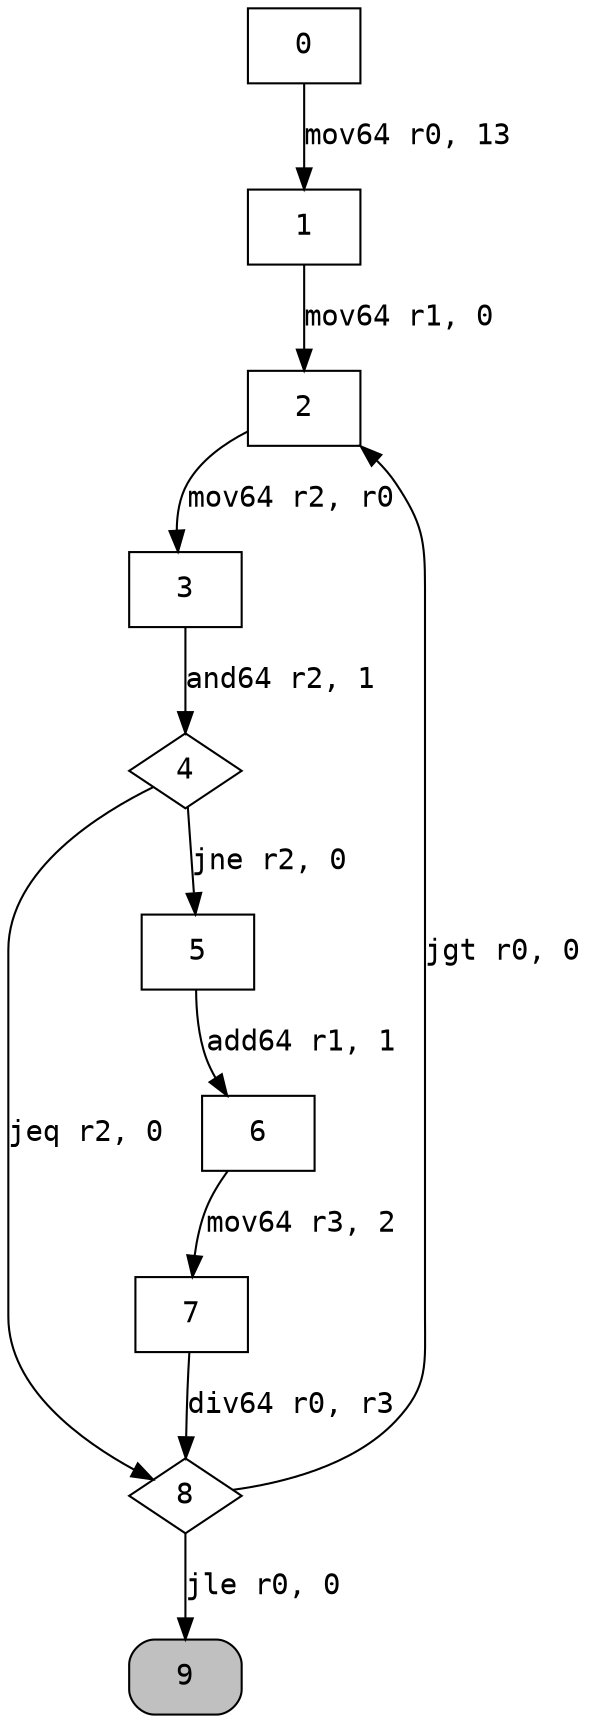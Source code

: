 digraph cfg { 
node [fontname="monospace"];
node [shape=box];
edge [fontname="monospace"];
  0 -> 1 [label="mov64 r0, 13"];
  1 -> 2 [label="mov64 r1, 0"];
  2 -> 3 [label="mov64 r2, r0"];
  3 -> 4 [label="and64 r2, 1"];
  4 -> 8 [label="jeq r2, 0"];
  4 -> 5 [label="jne r2, 0"];
  5 -> 6 [label="add64 r1, 1"];
  6 -> 7 [label="mov64 r3, 2"];
  7 -> 8 [label="div64 r0, r3"];
  8 -> 2 [label="jgt r0, 0"];
  8 -> 9 [label="jle r0, 0"];
4 [shape=diamond];
8 [shape=diamond];
9 [style="rounded,filled",fillcolor=grey];
}